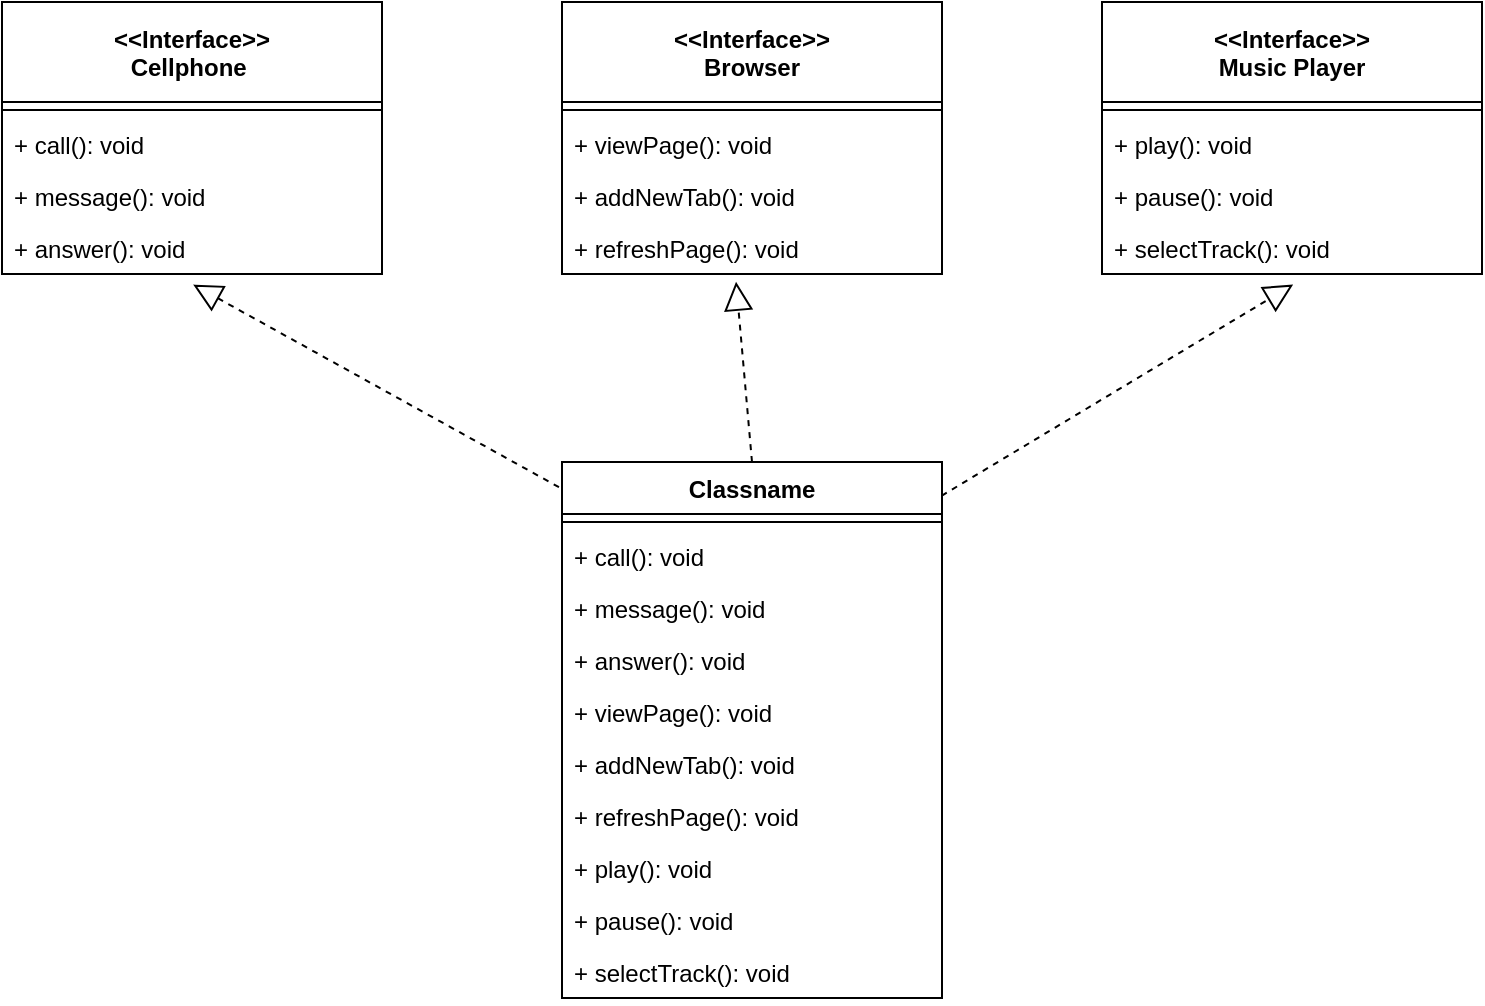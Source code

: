 <mxfile version="20.5.3" type="embed"><diagram id="6QobF1g9eAgxBzE8qA6H" name="Page-1"><mxGraphModel dx="1483" dy="633" grid="1" gridSize="10" guides="1" tooltips="1" connect="1" arrows="1" fold="1" page="1" pageScale="1" pageWidth="850" pageHeight="1100" math="0" shadow="0"><root><mxCell id="0"/><mxCell id="1" parent="0"/><mxCell id="6" value="&lt;&lt;Interface&gt;&gt;&#10;Cellphone " style="swimlane;fontStyle=1;align=center;verticalAlign=middle;childLayout=stackLayout;horizontal=1;startSize=50;horizontalStack=0;resizeParent=1;resizeParentMax=0;resizeLast=0;collapsible=1;marginBottom=0;" vertex="1" parent="1"><mxGeometry x="40" y="60" width="190" height="136" as="geometry"/></mxCell><mxCell id="8" value="" style="line;strokeWidth=1;fillColor=none;align=left;verticalAlign=middle;spacingTop=-1;spacingLeft=3;spacingRight=3;rotatable=0;labelPosition=right;points=[];portConstraint=eastwest;strokeColor=inherit;" vertex="1" parent="6"><mxGeometry y="50" width="190" height="8" as="geometry"/></mxCell><mxCell id="9" value="+ call(): void" style="text;strokeColor=none;fillColor=none;align=left;verticalAlign=top;spacingLeft=4;spacingRight=4;overflow=hidden;rotatable=0;points=[[0,0.5],[1,0.5]];portConstraint=eastwest;" vertex="1" parent="6"><mxGeometry y="58" width="190" height="26" as="geometry"/></mxCell><mxCell id="12" value="+ message(): void" style="text;strokeColor=none;fillColor=none;align=left;verticalAlign=top;spacingLeft=4;spacingRight=4;overflow=hidden;rotatable=0;points=[[0,0.5],[1,0.5]];portConstraint=eastwest;" vertex="1" parent="6"><mxGeometry y="84" width="190" height="26" as="geometry"/></mxCell><mxCell id="10" value="+ answer(): void" style="text;strokeColor=none;fillColor=none;align=left;verticalAlign=top;spacingLeft=4;spacingRight=4;overflow=hidden;rotatable=0;points=[[0,0.5],[1,0.5]];portConstraint=eastwest;" vertex="1" parent="6"><mxGeometry y="110" width="190" height="26" as="geometry"/></mxCell><mxCell id="13" value="&lt;&lt;Interface&gt;&gt;&#10;Browser" style="swimlane;fontStyle=1;align=center;verticalAlign=middle;childLayout=stackLayout;horizontal=1;startSize=50;horizontalStack=0;resizeParent=1;resizeParentMax=0;resizeLast=0;collapsible=1;marginBottom=0;" vertex="1" parent="1"><mxGeometry x="320" y="60" width="190" height="136" as="geometry"/></mxCell><mxCell id="14" value="" style="line;strokeWidth=1;fillColor=none;align=left;verticalAlign=middle;spacingTop=-1;spacingLeft=3;spacingRight=3;rotatable=0;labelPosition=right;points=[];portConstraint=eastwest;strokeColor=inherit;" vertex="1" parent="13"><mxGeometry y="50" width="190" height="8" as="geometry"/></mxCell><mxCell id="15" value="+ viewPage(): void" style="text;strokeColor=none;fillColor=none;align=left;verticalAlign=top;spacingLeft=4;spacingRight=4;overflow=hidden;rotatable=0;points=[[0,0.5],[1,0.5]];portConstraint=eastwest;" vertex="1" parent="13"><mxGeometry y="58" width="190" height="26" as="geometry"/></mxCell><mxCell id="16" value="+ addNewTab(): void" style="text;strokeColor=none;fillColor=none;align=left;verticalAlign=top;spacingLeft=4;spacingRight=4;overflow=hidden;rotatable=0;points=[[0,0.5],[1,0.5]];portConstraint=eastwest;" vertex="1" parent="13"><mxGeometry y="84" width="190" height="26" as="geometry"/></mxCell><mxCell id="17" value="+ refreshPage(): void" style="text;strokeColor=none;fillColor=none;align=left;verticalAlign=top;spacingLeft=4;spacingRight=4;overflow=hidden;rotatable=0;points=[[0,0.5],[1,0.5]];portConstraint=eastwest;" vertex="1" parent="13"><mxGeometry y="110" width="190" height="26" as="geometry"/></mxCell><mxCell id="18" value="&lt;&lt;Interface&gt;&gt;&#10;Music Player" style="swimlane;fontStyle=1;align=center;verticalAlign=middle;childLayout=stackLayout;horizontal=1;startSize=50;horizontalStack=0;resizeParent=1;resizeParentMax=0;resizeLast=0;collapsible=1;marginBottom=0;" vertex="1" parent="1"><mxGeometry x="590" y="60" width="190" height="136" as="geometry"/></mxCell><mxCell id="19" value="" style="line;strokeWidth=1;fillColor=none;align=left;verticalAlign=middle;spacingTop=-1;spacingLeft=3;spacingRight=3;rotatable=0;labelPosition=right;points=[];portConstraint=eastwest;strokeColor=inherit;" vertex="1" parent="18"><mxGeometry y="50" width="190" height="8" as="geometry"/></mxCell><mxCell id="20" value="+ play(): void" style="text;strokeColor=none;fillColor=none;align=left;verticalAlign=top;spacingLeft=4;spacingRight=4;overflow=hidden;rotatable=0;points=[[0,0.5],[1,0.5]];portConstraint=eastwest;" vertex="1" parent="18"><mxGeometry y="58" width="190" height="26" as="geometry"/></mxCell><mxCell id="21" value="+ pause(): void" style="text;strokeColor=none;fillColor=none;align=left;verticalAlign=top;spacingLeft=4;spacingRight=4;overflow=hidden;rotatable=0;points=[[0,0.5],[1,0.5]];portConstraint=eastwest;" vertex="1" parent="18"><mxGeometry y="84" width="190" height="26" as="geometry"/></mxCell><mxCell id="22" value="+ selectTrack(): void" style="text;strokeColor=none;fillColor=none;align=left;verticalAlign=top;spacingLeft=4;spacingRight=4;overflow=hidden;rotatable=0;points=[[0,0.5],[1,0.5]];portConstraint=eastwest;" vertex="1" parent="18"><mxGeometry y="110" width="190" height="26" as="geometry"/></mxCell><mxCell id="23" value="Classname" style="swimlane;fontStyle=1;align=center;verticalAlign=top;childLayout=stackLayout;horizontal=1;startSize=26;horizontalStack=0;resizeParent=1;resizeParentMax=0;resizeLast=0;collapsible=1;marginBottom=0;" vertex="1" parent="1"><mxGeometry x="320" y="290" width="190" height="268" as="geometry"/></mxCell><mxCell id="25" value="" style="line;strokeWidth=1;fillColor=none;align=left;verticalAlign=middle;spacingTop=-1;spacingLeft=3;spacingRight=3;rotatable=0;labelPosition=right;points=[];portConstraint=eastwest;strokeColor=inherit;" vertex="1" parent="23"><mxGeometry y="26" width="190" height="8" as="geometry"/></mxCell><mxCell id="26" value="+ call(): void" style="text;strokeColor=none;fillColor=none;align=left;verticalAlign=top;spacingLeft=4;spacingRight=4;overflow=hidden;rotatable=0;points=[[0,0.5],[1,0.5]];portConstraint=eastwest;" vertex="1" parent="23"><mxGeometry y="34" width="190" height="26" as="geometry"/></mxCell><mxCell id="27" value="+ message(): void" style="text;strokeColor=none;fillColor=none;align=left;verticalAlign=top;spacingLeft=4;spacingRight=4;overflow=hidden;rotatable=0;points=[[0,0.5],[1,0.5]];portConstraint=eastwest;" vertex="1" parent="23"><mxGeometry y="60" width="190" height="26" as="geometry"/></mxCell><mxCell id="28" value="+ answer(): void" style="text;strokeColor=none;fillColor=none;align=left;verticalAlign=top;spacingLeft=4;spacingRight=4;overflow=hidden;rotatable=0;points=[[0,0.5],[1,0.5]];portConstraint=eastwest;" vertex="1" parent="23"><mxGeometry y="86" width="190" height="26" as="geometry"/></mxCell><mxCell id="29" value="+ viewPage(): void" style="text;strokeColor=none;fillColor=none;align=left;verticalAlign=top;spacingLeft=4;spacingRight=4;overflow=hidden;rotatable=0;points=[[0,0.5],[1,0.5]];portConstraint=eastwest;" vertex="1" parent="23"><mxGeometry y="112" width="190" height="26" as="geometry"/></mxCell><mxCell id="30" value="+ addNewTab(): void" style="text;strokeColor=none;fillColor=none;align=left;verticalAlign=top;spacingLeft=4;spacingRight=4;overflow=hidden;rotatable=0;points=[[0,0.5],[1,0.5]];portConstraint=eastwest;" vertex="1" parent="23"><mxGeometry y="138" width="190" height="26" as="geometry"/></mxCell><mxCell id="31" value="+ refreshPage(): void" style="text;strokeColor=none;fillColor=none;align=left;verticalAlign=top;spacingLeft=4;spacingRight=4;overflow=hidden;rotatable=0;points=[[0,0.5],[1,0.5]];portConstraint=eastwest;" vertex="1" parent="23"><mxGeometry y="164" width="190" height="26" as="geometry"/></mxCell><mxCell id="32" value="+ play(): void" style="text;strokeColor=none;fillColor=none;align=left;verticalAlign=top;spacingLeft=4;spacingRight=4;overflow=hidden;rotatable=0;points=[[0,0.5],[1,0.5]];portConstraint=eastwest;" vertex="1" parent="23"><mxGeometry y="190" width="190" height="26" as="geometry"/></mxCell><mxCell id="33" value="+ pause(): void" style="text;strokeColor=none;fillColor=none;align=left;verticalAlign=top;spacingLeft=4;spacingRight=4;overflow=hidden;rotatable=0;points=[[0,0.5],[1,0.5]];portConstraint=eastwest;" vertex="1" parent="23"><mxGeometry y="216" width="190" height="26" as="geometry"/></mxCell><mxCell id="34" value="+ selectTrack(): void" style="text;strokeColor=none;fillColor=none;align=left;verticalAlign=top;spacingLeft=4;spacingRight=4;overflow=hidden;rotatable=0;points=[[0,0.5],[1,0.5]];portConstraint=eastwest;" vertex="1" parent="23"><mxGeometry y="242" width="190" height="26" as="geometry"/></mxCell><mxCell id="35" value="" style="endArrow=block;dashed=1;endFill=0;endSize=12;html=1;rounded=0;entryX=0.503;entryY=1.203;entryDx=0;entryDy=0;entryPerimeter=0;exitX=-0.008;exitY=0.047;exitDx=0;exitDy=0;exitPerimeter=0;" edge="1" parent="1" source="23" target="10"><mxGeometry width="160" relative="1" as="geometry"><mxPoint x="100" y="280" as="sourcePoint"/><mxPoint x="260" y="280" as="targetPoint"/></mxGeometry></mxCell><mxCell id="37" value="" style="endArrow=block;dashed=1;endFill=0;endSize=12;html=1;rounded=0;entryX=0.458;entryY=1.148;entryDx=0;entryDy=0;entryPerimeter=0;exitX=0.5;exitY=0;exitDx=0;exitDy=0;" edge="1" parent="1" source="23" target="17"><mxGeometry width="160" relative="1" as="geometry"><mxPoint x="350" y="240" as="sourcePoint"/><mxPoint x="510" y="240" as="targetPoint"/></mxGeometry></mxCell><mxCell id="38" value="" style="endArrow=block;dashed=1;endFill=0;endSize=12;html=1;rounded=0;entryX=0.503;entryY=1.203;entryDx=0;entryDy=0;entryPerimeter=0;exitX=0.999;exitY=0.063;exitDx=0;exitDy=0;exitPerimeter=0;" edge="1" parent="1" source="23" target="22"><mxGeometry width="160" relative="1" as="geometry"><mxPoint x="400" y="370" as="sourcePoint"/><mxPoint x="560" y="370" as="targetPoint"/></mxGeometry></mxCell></root></mxGraphModel></diagram></mxfile>